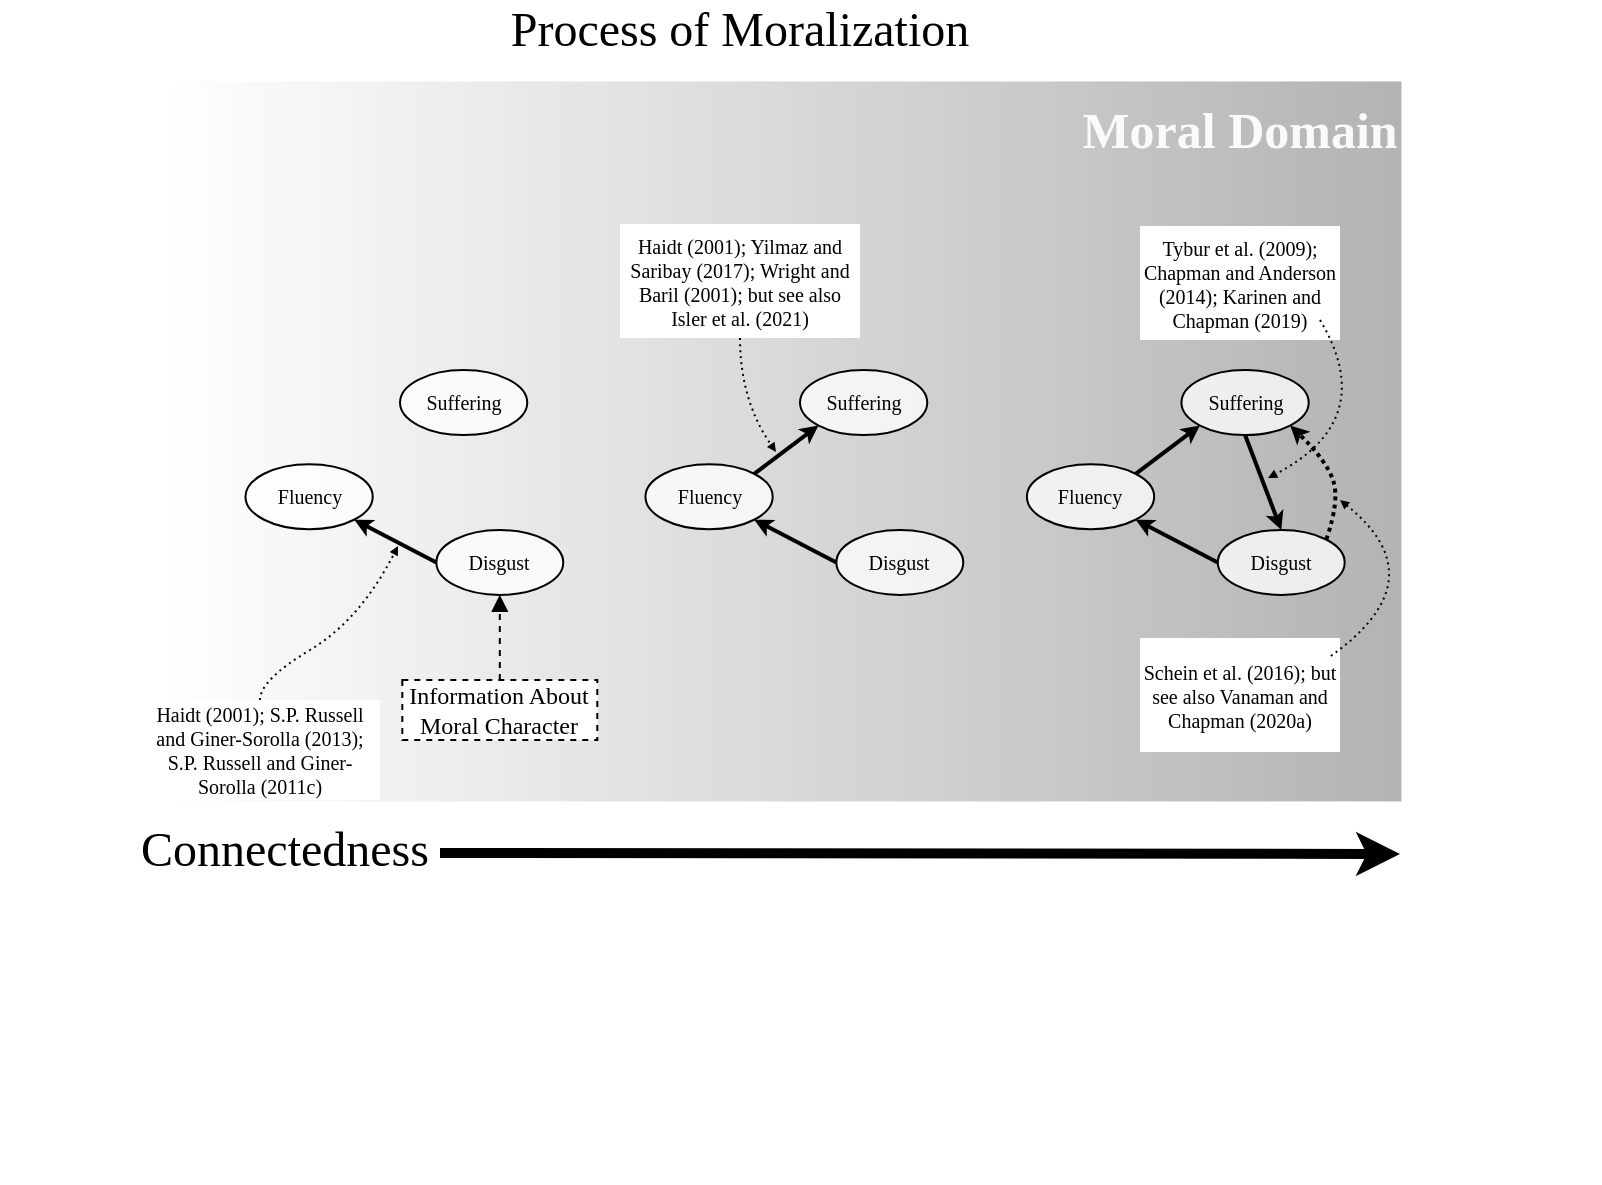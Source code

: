 <mxfile version="20.2.3" type="device"><diagram id="gBp3MfjmxbUbY766p8RG" name="Page-1"><mxGraphModel dx="901" dy="690" grid="1" gridSize="10" guides="1" tooltips="1" connect="1" arrows="1" fold="1" page="1" pageScale="1" pageWidth="1100" pageHeight="850" math="0" shadow="0"><root><mxCell id="0"/><mxCell id="1" parent="0"/><mxCell id="1er0vKBvmpasLCap1KFo-1" value="" style="whiteSpace=wrap;html=1;aspect=fixed;fontFamily=Times New Roman;fontSize=12;fontColor=default;align=center;strokeColor=none;fillColor=#FFFFFF;gradientColor=#B3B3B3;rotation=-90;" vertex="1" parent="1"><mxGeometry x="450" y="-50" width="360" height="621.43" as="geometry"/></mxCell><mxCell id="bElVaVBWfi01NQ8O_bRq-49" value="&lt;font color=&quot;#000000&quot;&gt;Schein et al. (2016); but see also Vanaman and Chapman (2020a)&lt;/font&gt;" style="rounded=0;whiteSpace=wrap;html=1;fontFamily=Times New Roman;fontSize=10;strokeColor=none;" parent="1" vertex="1"><mxGeometry x="810" y="359" width="100" height="57" as="geometry"/></mxCell><mxCell id="Zx0e3HchgdmKaWp6B_DZ-18" value="&lt;font style=&quot;font-size: 12px;&quot;&gt;Information About &lt;br&gt;Moral Character&lt;/font&gt;" style="rounded=0;whiteSpace=wrap;html=1;dashed=1;fontFamily=Times New Roman;" parent="1" vertex="1"><mxGeometry x="441.16" y="380" width="97.49" height="30" as="geometry"/></mxCell><mxCell id="Zx0e3HchgdmKaWp6B_DZ-20" style="edgeStyle=orthogonalEdgeStyle;curved=1;orthogonalLoop=1;jettySize=auto;html=1;exitX=0.5;exitY=1;exitDx=0;exitDy=0;fontFamily=Times New Roman;" parent="1" edge="1"><mxGeometry relative="1" as="geometry"><mxPoint x="291.633" y="622.727" as="sourcePoint"/><mxPoint x="291.6" y="622.727" as="targetPoint"/></mxGeometry></mxCell><mxCell id="bElVaVBWfi01NQ8O_bRq-28" value="" style="group;fontFamily=Times New Roman;" parent="1" vertex="1" connectable="0"><mxGeometry x="240" y="210" width="800" height="150" as="geometry"/></mxCell><mxCell id="bElVaVBWfi01NQ8O_bRq-14" value="" style="group;fontFamily=Times New Roman;" parent="bElVaVBWfi01NQ8O_bRq-28" vertex="1" connectable="0"><mxGeometry x="300.001" width="315.81" height="150" as="geometry"/></mxCell><mxCell id="bElVaVBWfi01NQ8O_bRq-8" value="&lt;font style=&quot;font-size: 10px;&quot;&gt;Disgust&lt;/font&gt;" style="ellipse;whiteSpace=wrap;html=1;aspect=fixed;fontFamily=Times New Roman;fontSize=12;fontColor=default;align=center;strokeColor=default;fillColor=default;fillOpacity=75;" parent="bElVaVBWfi01NQ8O_bRq-14" vertex="1"><mxGeometry x="118.182" y="95" width="63.445" height="32.436" as="geometry"/></mxCell><mxCell id="bElVaVBWfi01NQ8O_bRq-9" value="&lt;font style=&quot;font-size: 10px;&quot;&gt;Fluency&lt;/font&gt;" style="ellipse;whiteSpace=wrap;html=1;aspect=fixed;fontFamily=Times New Roman;fontSize=12;fontColor=default;align=center;strokeColor=default;fillColor=default;fillOpacity=75;" parent="bElVaVBWfi01NQ8O_bRq-14" vertex="1"><mxGeometry x="22.727" y="62.11" width="63.636" height="32.527" as="geometry"/></mxCell><mxCell id="bElVaVBWfi01NQ8O_bRq-10" value="Suffering" style="ellipse;whiteSpace=wrap;html=1;aspect=fixed;fontFamily=Times New Roman;fontSize=10;fontColor=default;align=center;strokeColor=default;fillColor=default;fillOpacity=75;" parent="bElVaVBWfi01NQ8O_bRq-14" vertex="1"><mxGeometry x="100" y="15" width="63.636" height="32.527" as="geometry"/></mxCell><mxCell id="bElVaVBWfi01NQ8O_bRq-11" value="" style="endArrow=classic;html=1;rounded=0;fontSize=12;endSize=3;strokeWidth=2;entryX=1;entryY=1;entryDx=0;entryDy=0;exitX=0;exitY=0.5;exitDx=0;exitDy=0;fontFamily=Times New Roman;" parent="bElVaVBWfi01NQ8O_bRq-14" source="bElVaVBWfi01NQ8O_bRq-8" target="bElVaVBWfi01NQ8O_bRq-9" edge="1"><mxGeometry width="50" height="50" relative="1" as="geometry"><mxPoint x="218.182" y="105" as="sourcePoint"/><mxPoint x="263.636" y="55" as="targetPoint"/></mxGeometry></mxCell><mxCell id="bElVaVBWfi01NQ8O_bRq-13" value="" style="endArrow=classic;html=1;rounded=0;fontSize=12;endSize=3;strokeWidth=2;entryX=0;entryY=1;entryDx=0;entryDy=0;exitX=1;exitY=0;exitDx=0;exitDy=0;fontFamily=Times New Roman;" parent="bElVaVBWfi01NQ8O_bRq-14" source="bElVaVBWfi01NQ8O_bRq-9" target="bElVaVBWfi01NQ8O_bRq-10" edge="1"><mxGeometry width="50" height="50" relative="1" as="geometry"><mxPoint x="127.273" y="137.84" as="sourcePoint"/><mxPoint x="63.274" y="102.725" as="targetPoint"/></mxGeometry></mxCell><mxCell id="bElVaVBWfi01NQ8O_bRq-12" value="" style="group;fontFamily=Times New Roman;" parent="bElVaVBWfi01NQ8O_bRq-28" vertex="1" connectable="0"><mxGeometry x="100.001" width="181.627" height="145.68" as="geometry"/></mxCell><mxCell id="Zx0e3HchgdmKaWp6B_DZ-9" value="&lt;font style=&quot;font-size: 10px;&quot;&gt;Disgust&lt;/font&gt;" style="ellipse;whiteSpace=wrap;html=1;aspect=fixed;fontFamily=Times New Roman;fontSize=12;fontColor=default;align=center;strokeColor=default;fillColor=default;strokeOpacity=100;fillOpacity=75;" parent="bElVaVBWfi01NQ8O_bRq-12" vertex="1"><mxGeometry x="118.182" y="95" width="63.445" height="32.436" as="geometry"/></mxCell><mxCell id="Zx0e3HchgdmKaWp6B_DZ-10" value="&lt;font style=&quot;font-size: 10px;&quot;&gt;Fluency&lt;/font&gt;" style="ellipse;whiteSpace=wrap;html=1;aspect=fixed;fontFamily=Times New Roman;fontSize=12;fontColor=default;align=center;strokeColor=default;fillColor=default;fillOpacity=75;" parent="bElVaVBWfi01NQ8O_bRq-12" vertex="1"><mxGeometry x="22.727" y="62.11" width="63.636" height="32.527" as="geometry"/></mxCell><mxCell id="Zx0e3HchgdmKaWp6B_DZ-12" value="Suffering" style="ellipse;whiteSpace=wrap;html=1;aspect=fixed;fontFamily=Times New Roman;fontSize=10;fontColor=default;align=center;strokeColor=default;fillColor=default;fillOpacity=75;" parent="bElVaVBWfi01NQ8O_bRq-12" vertex="1"><mxGeometry x="100" y="15" width="63.636" height="32.527" as="geometry"/></mxCell><mxCell id="bElVaVBWfi01NQ8O_bRq-7" value="" style="endArrow=classic;html=1;rounded=0;fontSize=12;endSize=3;strokeWidth=2;entryX=1;entryY=1;entryDx=0;entryDy=0;exitX=0;exitY=0.5;exitDx=0;exitDy=0;fontFamily=Times New Roman;" parent="bElVaVBWfi01NQ8O_bRq-12" source="Zx0e3HchgdmKaWp6B_DZ-9" target="Zx0e3HchgdmKaWp6B_DZ-10" edge="1"><mxGeometry width="50" height="50" relative="1" as="geometry"><mxPoint x="218.182" y="105" as="sourcePoint"/><mxPoint x="263.636" y="55" as="targetPoint"/></mxGeometry></mxCell><mxCell id="bElVaVBWfi01NQ8O_bRq-15" value="" style="group;fontFamily=Times New Roman;" parent="bElVaVBWfi01NQ8O_bRq-28" vertex="1" connectable="0"><mxGeometry x="490.721" width="181.627" height="145.68" as="geometry"/></mxCell><mxCell id="bElVaVBWfi01NQ8O_bRq-16" value="&lt;font style=&quot;font-size: 10px;&quot;&gt;Disgust&lt;/font&gt;" style="ellipse;whiteSpace=wrap;html=1;aspect=fixed;fontFamily=Times New Roman;fontSize=12;fontColor=default;align=center;strokeColor=default;fillColor=default;fillOpacity=75;" parent="bElVaVBWfi01NQ8O_bRq-15" vertex="1"><mxGeometry x="118.182" y="95" width="63.445" height="32.436" as="geometry"/></mxCell><mxCell id="bElVaVBWfi01NQ8O_bRq-17" value="&lt;font style=&quot;font-size: 10px;&quot;&gt;Fluency&lt;/font&gt;" style="ellipse;whiteSpace=wrap;html=1;aspect=fixed;fontFamily=Times New Roman;fontSize=12;fontColor=default;align=center;strokeColor=default;fillColor=default;fillOpacity=75;" parent="bElVaVBWfi01NQ8O_bRq-15" vertex="1"><mxGeometry x="22.727" y="62.11" width="63.636" height="32.527" as="geometry"/></mxCell><mxCell id="bElVaVBWfi01NQ8O_bRq-18" value="&lt;font style=&quot;font-size: 10px;&quot;&gt;Suffering&lt;/font&gt;" style="ellipse;whiteSpace=wrap;html=1;aspect=fixed;fontFamily=Times New Roman;fontSize=10;fontColor=default;align=center;strokeColor=default;fillColor=default;fillOpacity=75;" parent="bElVaVBWfi01NQ8O_bRq-15" vertex="1"><mxGeometry x="100" y="15" width="63.636" height="32.527" as="geometry"/></mxCell><mxCell id="bElVaVBWfi01NQ8O_bRq-19" value="" style="endArrow=classic;html=1;rounded=0;fontSize=12;endSize=3;strokeWidth=2;entryX=1;entryY=1;entryDx=0;entryDy=0;exitX=0;exitY=0.5;exitDx=0;exitDy=0;fontFamily=Times New Roman;" parent="bElVaVBWfi01NQ8O_bRq-15" source="bElVaVBWfi01NQ8O_bRq-16" target="bElVaVBWfi01NQ8O_bRq-17" edge="1"><mxGeometry width="50" height="50" relative="1" as="geometry"><mxPoint x="218.182" y="105" as="sourcePoint"/><mxPoint x="263.636" y="55" as="targetPoint"/></mxGeometry></mxCell><mxCell id="bElVaVBWfi01NQ8O_bRq-20" value="" style="endArrow=classic;html=1;rounded=0;fontSize=12;endSize=3;strokeWidth=2;entryX=0;entryY=1;entryDx=0;entryDy=0;exitX=1;exitY=0;exitDx=0;exitDy=0;fontFamily=Times New Roman;" parent="bElVaVBWfi01NQ8O_bRq-15" source="bElVaVBWfi01NQ8O_bRq-17" target="bElVaVBWfi01NQ8O_bRq-18" edge="1"><mxGeometry width="50" height="50" relative="1" as="geometry"><mxPoint x="127.273" y="137.84" as="sourcePoint"/><mxPoint x="63.274" y="102.725" as="targetPoint"/></mxGeometry></mxCell><mxCell id="bElVaVBWfi01NQ8O_bRq-22" value="" style="endArrow=classic;html=1;rounded=0;fontSize=12;endSize=3;strokeWidth=2;exitX=0.5;exitY=1;exitDx=0;exitDy=0;entryX=0.5;entryY=0;entryDx=0;entryDy=0;fontFamily=Times New Roman;" parent="bElVaVBWfi01NQ8O_bRq-15" source="bElVaVBWfi01NQ8O_bRq-18" target="bElVaVBWfi01NQ8O_bRq-16" edge="1"><mxGeometry width="50" height="50" relative="1" as="geometry"><mxPoint x="63.489" y="77.396" as="sourcePoint"/><mxPoint x="118.329" y="40.494" as="targetPoint"/></mxGeometry></mxCell><mxCell id="bElVaVBWfi01NQ8O_bRq-23" value="" style="endArrow=classic;html=1;fontSize=12;endSize=3;strokeWidth=2;entryX=1;entryY=1;entryDx=0;entryDy=0;exitX=1;exitY=0;exitDx=0;exitDy=0;dashed=1;dashPattern=1 1;curved=1;fontFamily=Times New Roman;" parent="bElVaVBWfi01NQ8O_bRq-15" source="bElVaVBWfi01NQ8O_bRq-16" target="bElVaVBWfi01NQ8O_bRq-18" edge="1"><mxGeometry width="50" height="50" relative="1" as="geometry"><mxPoint x="91.536" y="158.12" as="sourcePoint"/><mxPoint x="27.825" y="122.843" as="targetPoint"/><Array as="points"><mxPoint x="179.279" y="80"/><mxPoint x="172.279" y="60"/></Array></mxGeometry></mxCell><mxCell id="bElVaVBWfi01NQ8O_bRq-50" value="" style="endArrow=none;html=1;endFill=0;dashed=1;fontFamily=Times New Roman;curved=1;dashPattern=1 2;startSize=2;endSize=2;startArrow=block;startFill=1;" parent="bElVaVBWfi01NQ8O_bRq-28" edge="1"><mxGeometry width="50" height="50" relative="1" as="geometry"><mxPoint x="670" y="80" as="sourcePoint"/><mxPoint x="664" y="159" as="targetPoint"/><Array as="points"><mxPoint x="720" y="120"/></Array></mxGeometry></mxCell><mxCell id="Zx0e3HchgdmKaWp6B_DZ-13" value="" style="endArrow=block;html=1;endFill=1;dashed=1;fontFamily=Times New Roman;entryX=0.5;entryY=1;entryDx=0;entryDy=0;exitX=0.5;exitY=0;exitDx=0;exitDy=0;" parent="1" source="Zx0e3HchgdmKaWp6B_DZ-18" target="Zx0e3HchgdmKaWp6B_DZ-9" edge="1"><mxGeometry width="50" height="50" relative="1" as="geometry"><mxPoint x="490" y="410" as="sourcePoint"/><mxPoint x="409.796" y="711.322" as="targetPoint"/></mxGeometry></mxCell><mxCell id="bElVaVBWfi01NQ8O_bRq-38" value="&lt;font color=&quot;#000000&quot;&gt;Haidt (2001); S.P. Russell and Giner-Sorolla (2013); S.P. Russell and Giner-Sorolla (2011c)&lt;/font&gt;" style="rounded=0;whiteSpace=wrap;html=1;fontFamily=Times New Roman;fontSize=10;fontColor=#ADADAD;strokeColor=none;" parent="1" vertex="1"><mxGeometry x="310" y="390" width="120" height="50" as="geometry"/></mxCell><mxCell id="bElVaVBWfi01NQ8O_bRq-40" value="" style="endArrow=block;html=1;endFill=1;dashed=1;fontFamily=Times New Roman;exitX=0.5;exitY=0;exitDx=0;exitDy=0;curved=1;dashPattern=1 2;startArrow=none;startFill=0;startSize=1;endSize=2;" parent="1" source="bElVaVBWfi01NQ8O_bRq-38" edge="1"><mxGeometry width="50" height="50" relative="1" as="geometry"><mxPoint x="499.905" y="390" as="sourcePoint"/><mxPoint x="439" y="313" as="targetPoint"/><Array as="points"><mxPoint x="370" y="380"/><mxPoint x="420" y="350"/></Array></mxGeometry></mxCell><mxCell id="bElVaVBWfi01NQ8O_bRq-41" value="&lt;font color=&quot;#000000&quot;&gt;Haidt (2001); Yilmaz and Saribay (2017); Wright and Baril (2001); but see also Isler et al. (2021)&lt;/font&gt;" style="rounded=0;whiteSpace=wrap;html=1;fontFamily=Times New Roman;fontSize=10;fontColor=#ADADAD;strokeColor=none;" parent="1" vertex="1"><mxGeometry x="550" y="152" width="120" height="57" as="geometry"/></mxCell><mxCell id="bElVaVBWfi01NQ8O_bRq-42" value="" style="endArrow=block;html=1;endFill=1;dashed=1;fontFamily=Times New Roman;exitX=0.5;exitY=1;exitDx=0;exitDy=0;curved=1;dashPattern=1 2;endSize=2;" parent="1" source="bElVaVBWfi01NQ8O_bRq-41" edge="1"><mxGeometry width="50" height="50" relative="1" as="geometry"><mxPoint x="749.905" y="137" as="sourcePoint"/><mxPoint x="628" y="266" as="targetPoint"/><Array as="points"><mxPoint x="610" y="240"/></Array></mxGeometry></mxCell><mxCell id="bElVaVBWfi01NQ8O_bRq-46" value="&lt;font color=&quot;#000000&quot;&gt;Tybur et al. (2009); Chapman and Anderson (2014); Karinen and Chapman (2019)&lt;/font&gt;" style="rounded=0;whiteSpace=wrap;html=1;fontFamily=Times New Roman;fontSize=10;fontColor=#ADADAD;strokeColor=none;" parent="1" vertex="1"><mxGeometry x="810" y="153" width="100" height="57" as="geometry"/></mxCell><mxCell id="bElVaVBWfi01NQ8O_bRq-47" value="" style="endArrow=block;html=1;endFill=1;dashed=1;fontFamily=Times New Roman;curved=1;dashPattern=1 2;endSize=2;" parent="1" edge="1"><mxGeometry width="50" height="50" relative="1" as="geometry"><mxPoint x="900" y="200" as="sourcePoint"/><mxPoint x="874" y="279" as="targetPoint"/><Array as="points"><mxPoint x="930" y="250"/></Array></mxGeometry></mxCell><mxCell id="bElVaVBWfi01NQ8O_bRq-29" value="&lt;font style=&quot;font-size: 25px;&quot;&gt;Moral Domain&lt;/font&gt;" style="text;html=1;align=center;verticalAlign=middle;whiteSpace=wrap;rounded=0;fontSize=12;fontStyle=1;fontFamily=Times New Roman;fontColor=#FAFAFA;" parent="1" vertex="1"><mxGeometry x="780" y="90" width="160" height="30" as="geometry"/></mxCell><mxCell id="1er0vKBvmpasLCap1KFo-5" value="Connectedness" style="text;html=1;strokeColor=none;fillColor=none;align=center;verticalAlign=middle;whiteSpace=wrap;rounded=0;fontSize=24;fontColor=#000000;fontFamily=Times New Roman;" vertex="1" parent="1"><mxGeometry x="310" y="440" width="145" height="50" as="geometry"/></mxCell><mxCell id="1er0vKBvmpasLCap1KFo-8" value="" style="endArrow=classic;html=1;rounded=0;fontFamily=Times New Roman;fontSize=24;fontColor=#000000;strokeWidth=5;" edge="1" parent="1"><mxGeometry width="50" height="50" relative="1" as="geometry"><mxPoint x="460" y="466.52" as="sourcePoint"/><mxPoint x="940" y="467" as="targetPoint"/></mxGeometry></mxCell><mxCell id="1er0vKBvmpasLCap1KFo-9" value="Process of Moralization" style="text;html=1;strokeColor=none;fillColor=none;align=center;verticalAlign=middle;whiteSpace=wrap;rounded=0;fontFamily=Times New Roman;fontSize=24;fontColor=#000000;" vertex="1" parent="1"><mxGeometry x="445" y="40" width="330" height="30" as="geometry"/></mxCell></root></mxGraphModel></diagram></mxfile>